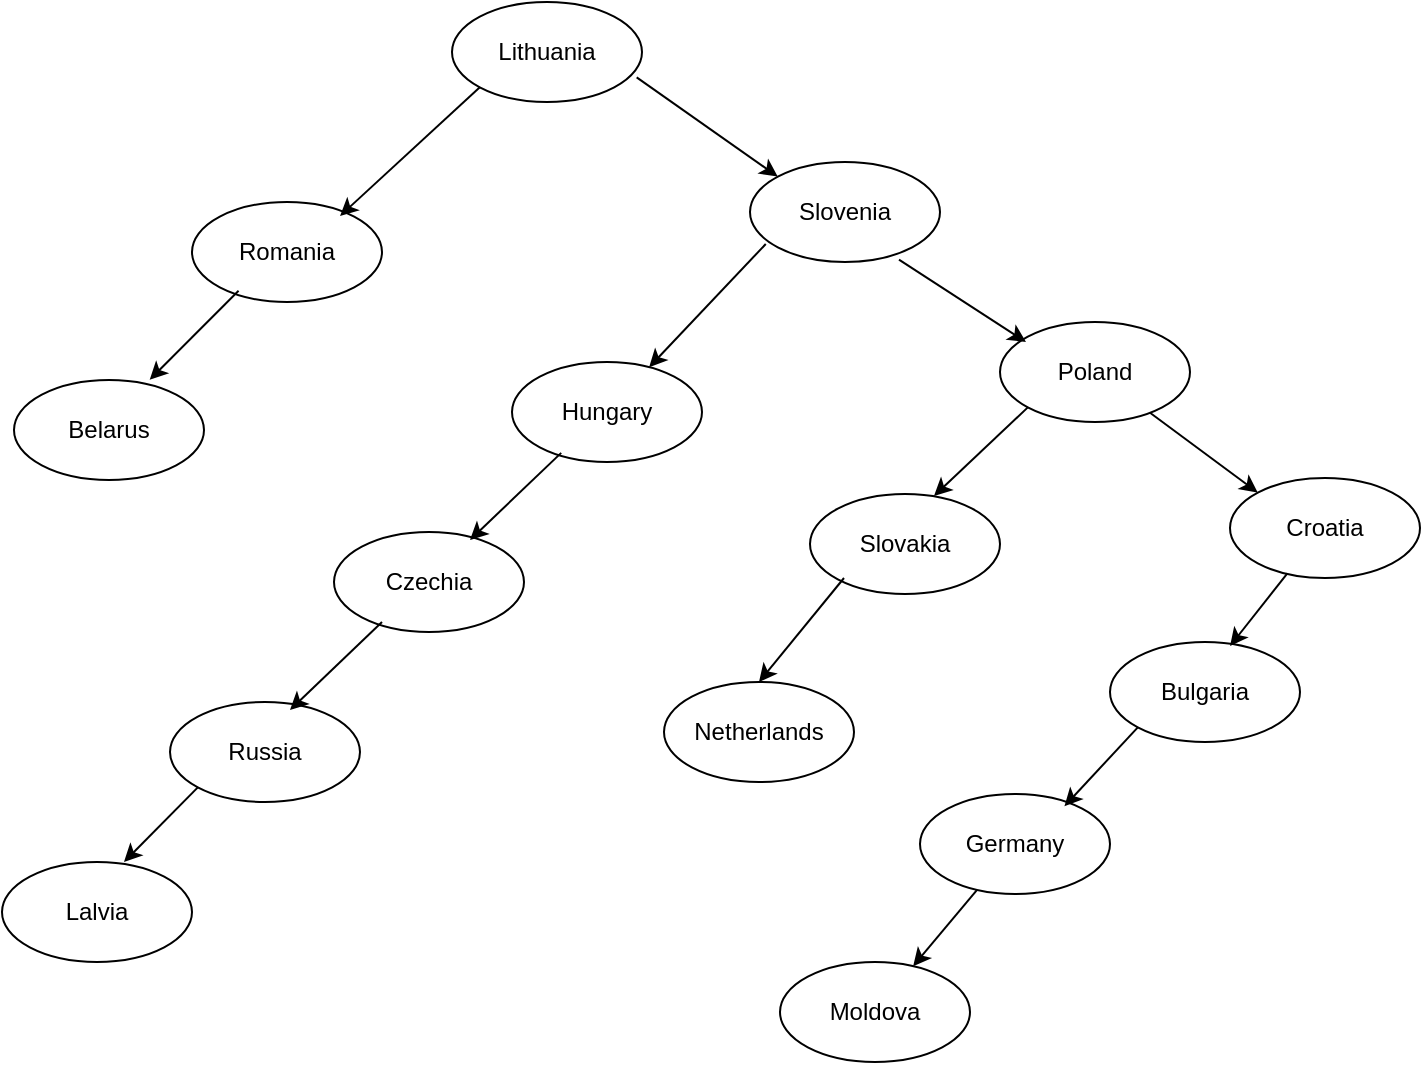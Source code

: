 <mxfile version="22.0.4" type="github">
  <diagram name="Page-1" id="rIlDim0akFHjqdQ1LH3T">
    <mxGraphModel dx="964" dy="516" grid="1" gridSize="10" guides="1" tooltips="1" connect="1" arrows="1" fold="1" page="1" pageScale="1" pageWidth="850" pageHeight="1100" math="0" shadow="0">
      <root>
        <mxCell id="0" />
        <mxCell id="1" parent="0" />
        <mxCell id="s9ncwhnDu9tb6qxzrWL--1" value="Lithuania" style="ellipse;whiteSpace=wrap;html=1;" vertex="1" parent="1">
          <mxGeometry x="291" width="95" height="50" as="geometry" />
        </mxCell>
        <mxCell id="s9ncwhnDu9tb6qxzrWL--3" value="Romania" style="ellipse;whiteSpace=wrap;html=1;" vertex="1" parent="1">
          <mxGeometry x="161" y="100" width="95" height="50" as="geometry" />
        </mxCell>
        <mxCell id="s9ncwhnDu9tb6qxzrWL--4" value="Belarus" style="ellipse;whiteSpace=wrap;html=1;" vertex="1" parent="1">
          <mxGeometry x="72" y="189" width="95" height="50" as="geometry" />
        </mxCell>
        <mxCell id="s9ncwhnDu9tb6qxzrWL--5" value="Slovenia" style="ellipse;whiteSpace=wrap;html=1;" vertex="1" parent="1">
          <mxGeometry x="440" y="80" width="95" height="50" as="geometry" />
        </mxCell>
        <mxCell id="s9ncwhnDu9tb6qxzrWL--6" value="Croatia" style="ellipse;whiteSpace=wrap;html=1;" vertex="1" parent="1">
          <mxGeometry x="680" y="238" width="95" height="50" as="geometry" />
        </mxCell>
        <mxCell id="s9ncwhnDu9tb6qxzrWL--7" value="Bulgaria" style="ellipse;whiteSpace=wrap;html=1;" vertex="1" parent="1">
          <mxGeometry x="620" y="320" width="95" height="50" as="geometry" />
        </mxCell>
        <mxCell id="s9ncwhnDu9tb6qxzrWL--8" value="Poland" style="ellipse;whiteSpace=wrap;html=1;" vertex="1" parent="1">
          <mxGeometry x="565" y="160" width="95" height="50" as="geometry" />
        </mxCell>
        <mxCell id="s9ncwhnDu9tb6qxzrWL--9" value="Russia" style="ellipse;whiteSpace=wrap;html=1;" vertex="1" parent="1">
          <mxGeometry x="150" y="350" width="95" height="50" as="geometry" />
        </mxCell>
        <mxCell id="s9ncwhnDu9tb6qxzrWL--10" value="Lalvia" style="ellipse;whiteSpace=wrap;html=1;" vertex="1" parent="1">
          <mxGeometry x="66" y="430" width="95" height="50" as="geometry" />
        </mxCell>
        <mxCell id="s9ncwhnDu9tb6qxzrWL--11" value="Czechia" style="ellipse;whiteSpace=wrap;html=1;" vertex="1" parent="1">
          <mxGeometry x="232" y="265" width="95" height="50" as="geometry" />
        </mxCell>
        <mxCell id="s9ncwhnDu9tb6qxzrWL--12" value="Hungary" style="ellipse;whiteSpace=wrap;html=1;" vertex="1" parent="1">
          <mxGeometry x="321" y="180" width="95" height="50" as="geometry" />
        </mxCell>
        <mxCell id="s9ncwhnDu9tb6qxzrWL--13" value="Germany" style="ellipse;whiteSpace=wrap;html=1;" vertex="1" parent="1">
          <mxGeometry x="525" y="396" width="95" height="50" as="geometry" />
        </mxCell>
        <mxCell id="s9ncwhnDu9tb6qxzrWL--14" value="Moldova" style="ellipse;whiteSpace=wrap;html=1;" vertex="1" parent="1">
          <mxGeometry x="455" y="480" width="95" height="50" as="geometry" />
        </mxCell>
        <mxCell id="s9ncwhnDu9tb6qxzrWL--15" value="Netherlands" style="ellipse;whiteSpace=wrap;html=1;" vertex="1" parent="1">
          <mxGeometry x="397" y="340" width="95" height="50" as="geometry" />
        </mxCell>
        <mxCell id="s9ncwhnDu9tb6qxzrWL--16" value="Slovakia" style="ellipse;whiteSpace=wrap;html=1;" vertex="1" parent="1">
          <mxGeometry x="470" y="246" width="95" height="50" as="geometry" />
        </mxCell>
        <mxCell id="s9ncwhnDu9tb6qxzrWL--17" value="" style="endArrow=classic;html=1;rounded=0;exitX=0;exitY=1;exitDx=0;exitDy=0;" edge="1" parent="1" source="s9ncwhnDu9tb6qxzrWL--1">
          <mxGeometry width="50" height="50" relative="1" as="geometry">
            <mxPoint x="290" y="50" as="sourcePoint" />
            <mxPoint x="235" y="107" as="targetPoint" />
          </mxGeometry>
        </mxCell>
        <mxCell id="s9ncwhnDu9tb6qxzrWL--18" value="" style="endArrow=classic;html=1;rounded=0;exitX=0.224;exitY=0.887;exitDx=0;exitDy=0;exitPerimeter=0;entryX=0.714;entryY=-0.002;entryDx=0;entryDy=0;entryPerimeter=0;" edge="1" parent="1" target="s9ncwhnDu9tb6qxzrWL--4">
          <mxGeometry width="50" height="50" relative="1" as="geometry">
            <mxPoint x="184.28" y="144.35" as="sourcePoint" />
            <mxPoint x="130" y="190" as="targetPoint" />
          </mxGeometry>
        </mxCell>
        <mxCell id="s9ncwhnDu9tb6qxzrWL--19" value="" style="endArrow=classic;html=1;rounded=0;exitX=0.259;exitY=0.909;exitDx=0;exitDy=0;exitPerimeter=0;" edge="1" parent="1" source="s9ncwhnDu9tb6qxzrWL--12">
          <mxGeometry width="50" height="50" relative="1" as="geometry">
            <mxPoint x="340" y="230" as="sourcePoint" />
            <mxPoint x="300" y="269" as="targetPoint" />
          </mxGeometry>
        </mxCell>
        <mxCell id="s9ncwhnDu9tb6qxzrWL--20" value="" style="endArrow=classic;html=1;rounded=0;exitX=0.083;exitY=0.82;exitDx=0;exitDy=0;exitPerimeter=0;" edge="1" parent="1" source="s9ncwhnDu9tb6qxzrWL--5" target="s9ncwhnDu9tb6qxzrWL--12">
          <mxGeometry width="50" height="50" relative="1" as="geometry">
            <mxPoint x="447.5" y="140" as="sourcePoint" />
            <mxPoint x="401" y="180" as="targetPoint" />
          </mxGeometry>
        </mxCell>
        <mxCell id="s9ncwhnDu9tb6qxzrWL--21" value="" style="endArrow=classic;html=1;rounded=0;exitX=0.259;exitY=0.909;exitDx=0;exitDy=0;exitPerimeter=0;" edge="1" parent="1">
          <mxGeometry width="50" height="50" relative="1" as="geometry">
            <mxPoint x="256" y="310" as="sourcePoint" />
            <mxPoint x="210" y="354" as="targetPoint" />
          </mxGeometry>
        </mxCell>
        <mxCell id="s9ncwhnDu9tb6qxzrWL--23" value="" style="endArrow=classic;html=1;rounded=0;exitX=0;exitY=1;exitDx=0;exitDy=0;" edge="1" parent="1" source="s9ncwhnDu9tb6qxzrWL--9">
          <mxGeometry width="50" height="50" relative="1" as="geometry">
            <mxPoint x="167" y="400" as="sourcePoint" />
            <mxPoint x="127" y="430" as="targetPoint" />
          </mxGeometry>
        </mxCell>
        <mxCell id="s9ncwhnDu9tb6qxzrWL--24" value="" style="endArrow=classic;html=1;rounded=0;exitX=0;exitY=1;exitDx=0;exitDy=0;" edge="1" parent="1" source="s9ncwhnDu9tb6qxzrWL--8">
          <mxGeometry width="50" height="50" relative="1" as="geometry">
            <mxPoint x="579" y="205" as="sourcePoint" />
            <mxPoint x="532" y="247" as="targetPoint" />
          </mxGeometry>
        </mxCell>
        <mxCell id="s9ncwhnDu9tb6qxzrWL--25" value="" style="endArrow=classic;html=1;rounded=0;exitX=0.083;exitY=0.82;exitDx=0;exitDy=0;exitPerimeter=0;entryX=0.5;entryY=0;entryDx=0;entryDy=0;" edge="1" parent="1" target="s9ncwhnDu9tb6qxzrWL--15">
          <mxGeometry width="50" height="50" relative="1" as="geometry">
            <mxPoint x="487" y="288" as="sourcePoint" />
            <mxPoint x="440" y="330" as="targetPoint" />
          </mxGeometry>
        </mxCell>
        <mxCell id="s9ncwhnDu9tb6qxzrWL--26" value="" style="endArrow=classic;html=1;rounded=0;" edge="1" parent="1" source="s9ncwhnDu9tb6qxzrWL--13" target="s9ncwhnDu9tb6qxzrWL--14">
          <mxGeometry width="50" height="50" relative="1" as="geometry">
            <mxPoint x="547" y="438" as="sourcePoint" />
            <mxPoint x="514" y="471" as="targetPoint" />
          </mxGeometry>
        </mxCell>
        <mxCell id="s9ncwhnDu9tb6qxzrWL--27" value="" style="endArrow=classic;html=1;rounded=0;exitX=0;exitY=1;exitDx=0;exitDy=0;entryX=0.76;entryY=0.123;entryDx=0;entryDy=0;entryPerimeter=0;" edge="1" parent="1" source="s9ncwhnDu9tb6qxzrWL--7" target="s9ncwhnDu9tb6qxzrWL--13">
          <mxGeometry width="50" height="50" relative="1" as="geometry">
            <mxPoint x="629" y="366" as="sourcePoint" />
            <mxPoint x="582" y="408" as="targetPoint" />
          </mxGeometry>
        </mxCell>
        <mxCell id="s9ncwhnDu9tb6qxzrWL--28" value="" style="endArrow=classic;html=1;rounded=0;exitX=0.302;exitY=0.954;exitDx=0;exitDy=0;exitPerimeter=0;entryX=0.632;entryY=0.04;entryDx=0;entryDy=0;entryPerimeter=0;" edge="1" parent="1" source="s9ncwhnDu9tb6qxzrWL--6" target="s9ncwhnDu9tb6qxzrWL--7">
          <mxGeometry width="50" height="50" relative="1" as="geometry">
            <mxPoint x="717" y="280" as="sourcePoint" />
            <mxPoint x="670" y="322" as="targetPoint" />
          </mxGeometry>
        </mxCell>
        <mxCell id="s9ncwhnDu9tb6qxzrWL--29" value="" style="endArrow=classic;html=1;rounded=0;exitX=0.972;exitY=0.754;exitDx=0;exitDy=0;exitPerimeter=0;entryX=0;entryY=0;entryDx=0;entryDy=0;" edge="1" parent="1" source="s9ncwhnDu9tb6qxzrWL--1" target="s9ncwhnDu9tb6qxzrWL--5">
          <mxGeometry width="50" height="50" relative="1" as="geometry">
            <mxPoint x="375" y="30" as="sourcePoint" />
            <mxPoint x="455" y="90" as="targetPoint" />
          </mxGeometry>
        </mxCell>
        <mxCell id="s9ncwhnDu9tb6qxzrWL--32" value="" style="endArrow=classic;html=1;rounded=0;entryX=0;entryY=0;entryDx=0;entryDy=0;" edge="1" parent="1" source="s9ncwhnDu9tb6qxzrWL--8" target="s9ncwhnDu9tb6qxzrWL--6">
          <mxGeometry width="50" height="50" relative="1" as="geometry">
            <mxPoint x="622" y="200" as="sourcePoint" />
            <mxPoint x="693" y="249" as="targetPoint" />
          </mxGeometry>
        </mxCell>
        <mxCell id="s9ncwhnDu9tb6qxzrWL--33" value="" style="endArrow=classic;html=1;rounded=0;exitX=0.784;exitY=0.976;exitDx=0;exitDy=0;exitPerimeter=0;" edge="1" parent="1" source="s9ncwhnDu9tb6qxzrWL--5">
          <mxGeometry width="50" height="50" relative="1" as="geometry">
            <mxPoint x="510" y="120" as="sourcePoint" />
            <mxPoint x="578" y="170" as="targetPoint" />
          </mxGeometry>
        </mxCell>
      </root>
    </mxGraphModel>
  </diagram>
</mxfile>
